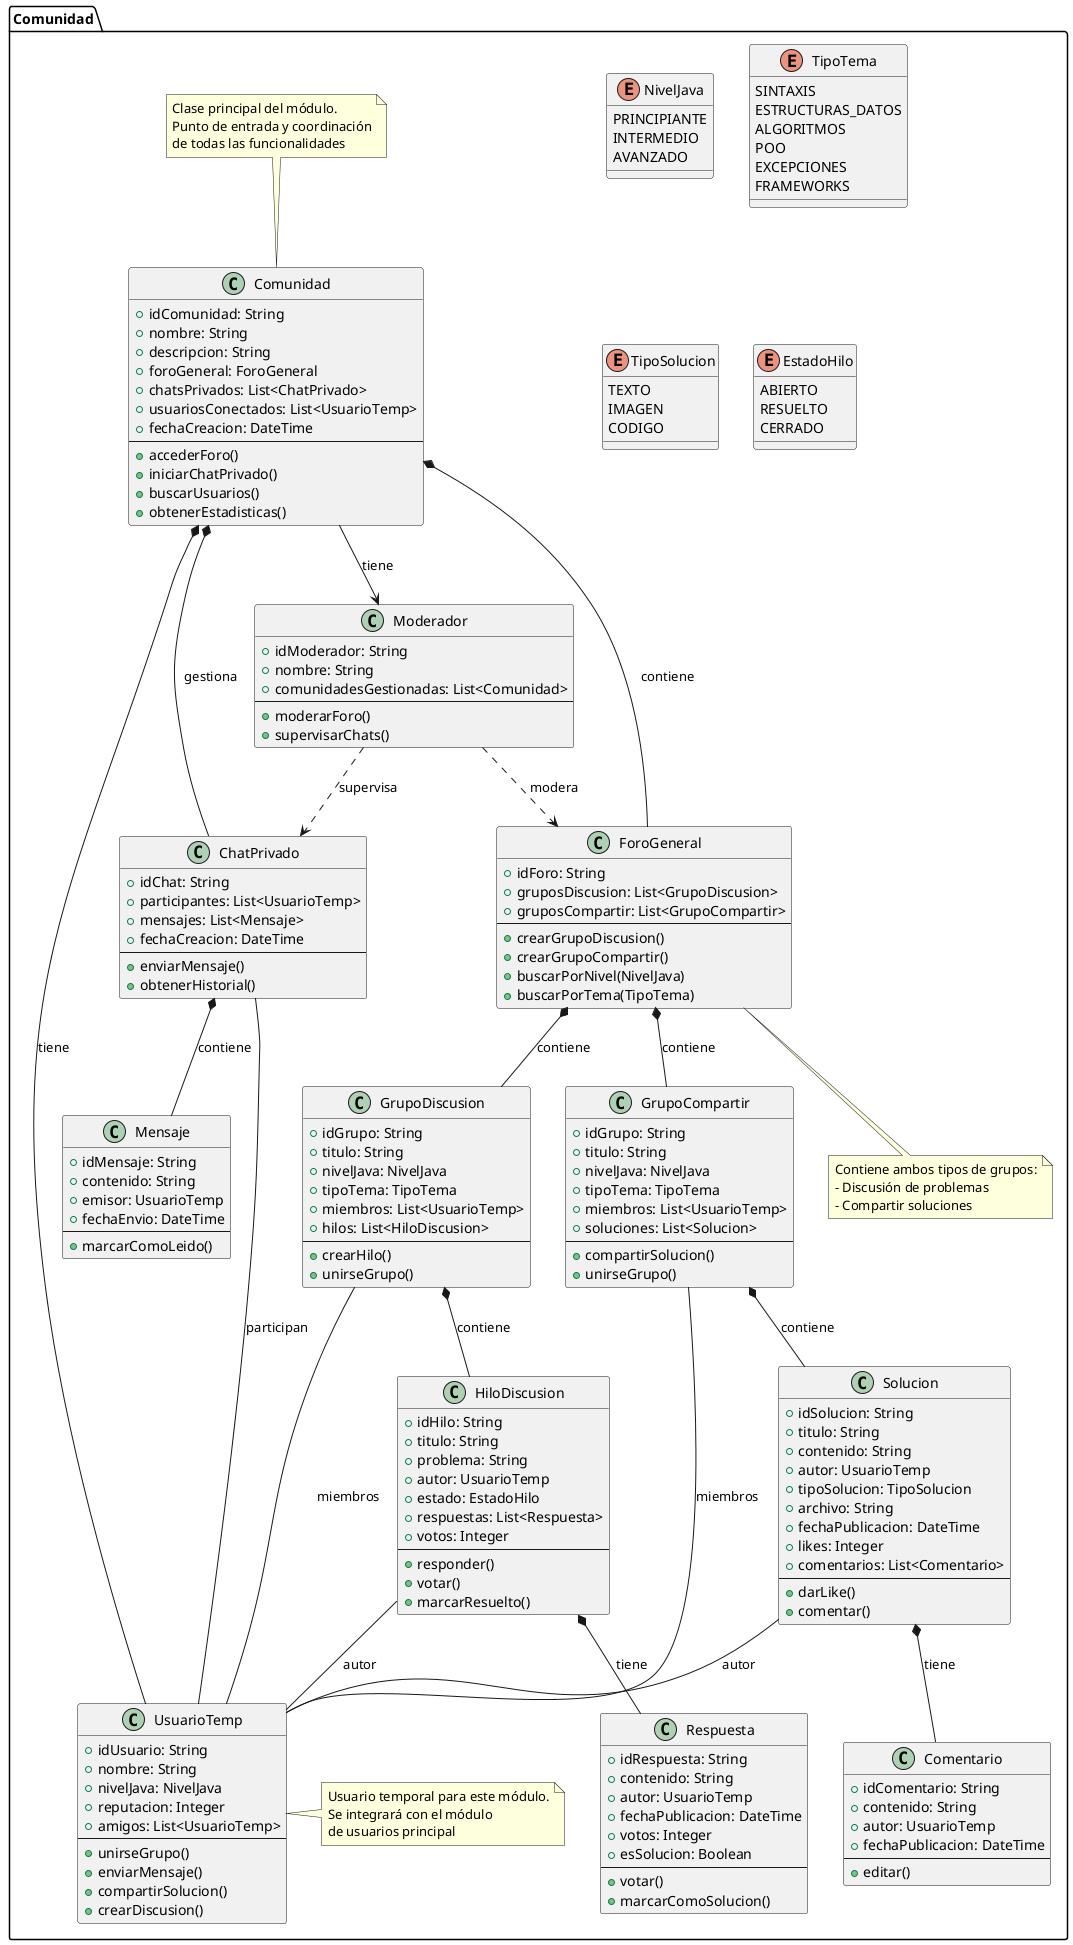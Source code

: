 @startuml ModuloComunidadPulido
package Comunidad {
' === Enumerados ===
enum NivelJava {
  PRINCIPIANTE
  INTERMEDIO
  AVANZADO
}

enum TipoTema {
  SINTAXIS
  ESTRUCTURAS_DATOS
  ALGORITMOS
  POO
  EXCEPCIONES
  FRAMEWORKS
}

enum TipoSolucion {
  TEXTO
  IMAGEN
  CODIGO
}

enum EstadoHilo {
  ABIERTO
  RESUELTO
  CERRADO
}

' === Clase Principal ===
class Comunidad {
  + idComunidad: String
  + nombre: String
  + descripcion: String
  + foroGeneral: ForoGeneral
  + chatsPrivados: List<ChatPrivado>
  + usuariosConectados: List<UsuarioTemp>
  + fechaCreacion: DateTime
  --
  + accederForo()
  + iniciarChatPrivado()
  + buscarUsuarios()
  + obtenerEstadisticas()
}

' === Usuario Temporal ===
class UsuarioTemp {
  + idUsuario: String
  + nombre: String
  + nivelJava: NivelJava
  + reputacion: Integer
  + amigos: List<UsuarioTemp>
  --
  + unirseGrupo()
  + enviarMensaje()
  + compartirSolucion()
  + crearDiscusion()
}

' === Foro General ===
class ForoGeneral {
  + idForo: String
  + gruposDiscusion: List<GrupoDiscusion>
  + gruposCompartir: List<GrupoCompartir>
  --
  + crearGrupoDiscusion()
  + crearGrupoCompartir()
  + buscarPorNivel(NivelJava)
  + buscarPorTema(TipoTema)
}

' === Chat Privado ===
class ChatPrivado {
  + idChat: String
  + participantes: List<UsuarioTemp>
  + mensajes: List<Mensaje>
  + fechaCreacion: DateTime
  --
  + enviarMensaje()
  + obtenerHistorial()
}

class Mensaje {
  + idMensaje: String
  + contenido: String
  + emisor: UsuarioTemp
  + fechaEnvio: DateTime
  --
  + marcarComoLeido()
}

' === Grupos de Discusión ===
class GrupoDiscusion {
  + idGrupo: String
  + titulo: String
  + nivelJava: NivelJava
  + tipoTema: TipoTema
  + miembros: List<UsuarioTemp>
  + hilos: List<HiloDiscusion>
  --
  + crearHilo()
  + unirseGrupo()
}

class HiloDiscusion {
  + idHilo: String
  + titulo: String
  + problema: String
  + autor: UsuarioTemp
  + estado: EstadoHilo
  + respuestas: List<Respuesta>
  + votos: Integer
  --
  + responder()
  + votar()
  + marcarResuelto()
}

class Respuesta {
  + idRespuesta: String
  + contenido: String
  + autor: UsuarioTemp
  + fechaPublicacion: DateTime
  + votos: Integer
  + esSolucion: Boolean
  --
  + votar()
  + marcarComoSolucion()
}

' === Grupos de Compartir ===
class GrupoCompartir {
  + idGrupo: String
  + titulo: String
  + nivelJava: NivelJava
  + tipoTema: TipoTema
  + miembros: List<UsuarioTemp>
  + soluciones: List<Solucion>
  --
  + compartirSolucion()
  + unirseGrupo()
}

class Solucion {
  + idSolucion: String
  + titulo: String
  + contenido: String
  + autor: UsuarioTemp
  + tipoSolucion: TipoSolucion
  + archivo: String
  + fechaPublicacion: DateTime
  + likes: Integer
  + comentarios: List<Comentario>
  --
  + darLike()
  + comentar()
}

class Comentario {
  + idComentario: String
  + contenido: String
  + autor: UsuarioTemp
  + fechaPublicacion: DateTime
  --
  + editar()
}

' === Moderador ===
class Moderador {
    + idModerador: String
    + nombre: String
    + comunidadesGestionadas: List<Comunidad>
    --
    + moderarForo()
    + supervisarChats()
    }

' === Relaciones ===
Comunidad *-- ForoGeneral : contiene
Comunidad *-- ChatPrivado : gestiona
Comunidad *-- UsuarioTemp : tiene
Comunidad --> Moderador : tiene

ForoGeneral *-- GrupoDiscusion : contiene
ForoGeneral *-- GrupoCompartir : contiene

ChatPrivado *-- Mensaje : contiene
ChatPrivado -- UsuarioTemp : participan

GrupoDiscusion *-- HiloDiscusion : contiene
GrupoDiscusion -- UsuarioTemp : miembros

HiloDiscusion *-- Respuesta : tiene
HiloDiscusion -- UsuarioTemp : autor

GrupoCompartir *-- Solucion : contiene
GrupoCompartir -- UsuarioTemp : miembros

Solucion *-- Comentario : tiene
Solucion -- UsuarioTemp : autor

Moderador ..> ForoGeneral : modera
Moderador ..> ChatPrivado : supervisa

' === Notas ===
note top of Comunidad
  Clase principal del módulo.
  Punto de entrada y coordinación
  de todas las funcionalidades
end note

note right of UsuarioTemp
  Usuario temporal para este módulo.
  Se integrará con el módulo
  de usuarios principal
end note

note bottom of ForoGeneral
  Contiene ambos tipos de grupos:
  - Discusión de problemas
  - Compartir soluciones
end note
}

@enduml